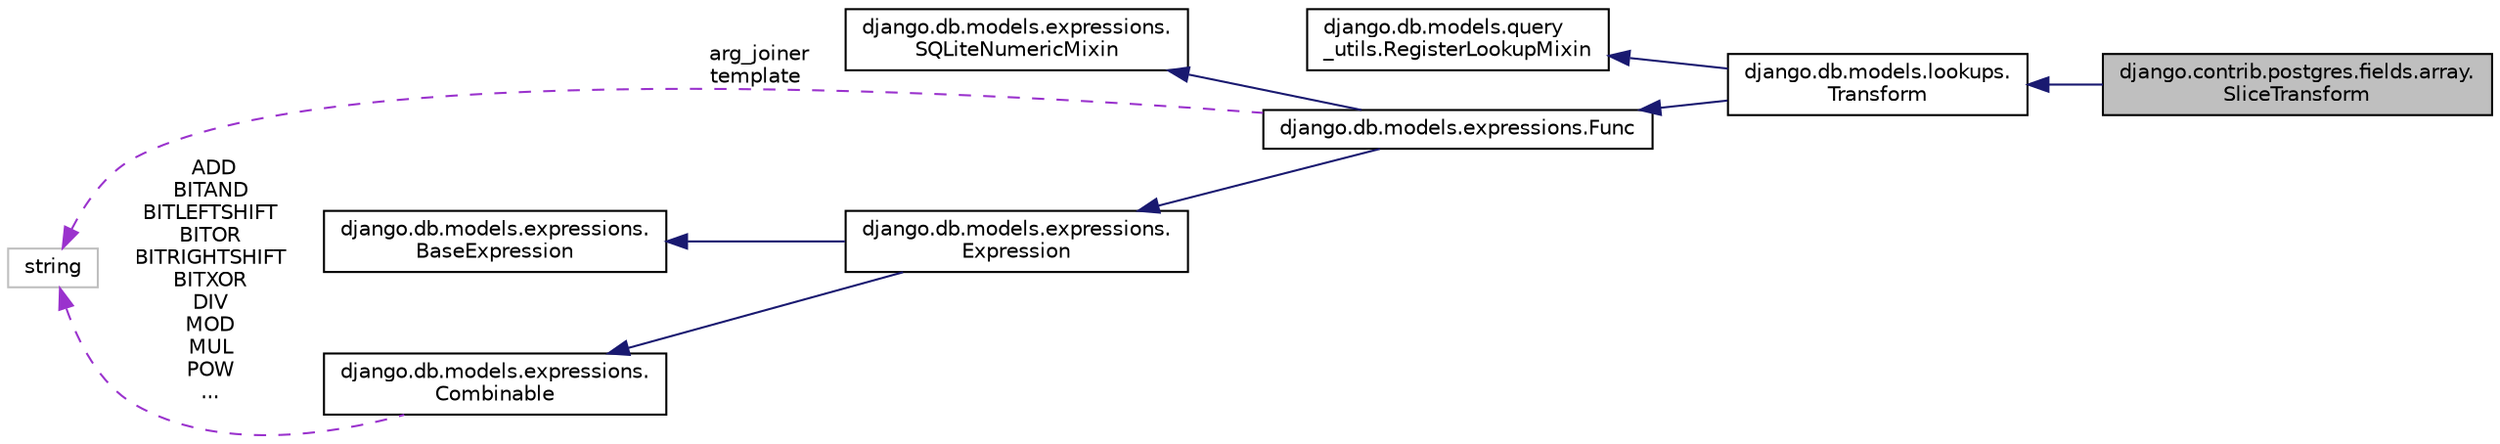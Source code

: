 digraph "django.contrib.postgres.fields.array.SliceTransform"
{
 // LATEX_PDF_SIZE
  edge [fontname="Helvetica",fontsize="10",labelfontname="Helvetica",labelfontsize="10"];
  node [fontname="Helvetica",fontsize="10",shape=record];
  rankdir="LR";
  Node1 [label="django.contrib.postgres.fields.array.\lSliceTransform",height=0.2,width=0.4,color="black", fillcolor="grey75", style="filled", fontcolor="black",tooltip=" "];
  Node2 -> Node1 [dir="back",color="midnightblue",fontsize="10",style="solid"];
  Node2 [label="django.db.models.lookups.\lTransform",height=0.2,width=0.4,color="black", fillcolor="white", style="filled",URL="$classdjango_1_1db_1_1models_1_1lookups_1_1_transform.html",tooltip=" "];
  Node3 -> Node2 [dir="back",color="midnightblue",fontsize="10",style="solid"];
  Node3 [label="django.db.models.query\l_utils.RegisterLookupMixin",height=0.2,width=0.4,color="black", fillcolor="white", style="filled",URL="$classdjango_1_1db_1_1models_1_1query__utils_1_1_register_lookup_mixin.html",tooltip=" "];
  Node4 -> Node2 [dir="back",color="midnightblue",fontsize="10",style="solid"];
  Node4 [label="django.db.models.expressions.Func",height=0.2,width=0.4,color="black", fillcolor="white", style="filled",URL="$classdjango_1_1db_1_1models_1_1expressions_1_1_func.html",tooltip=" "];
  Node5 -> Node4 [dir="back",color="midnightblue",fontsize="10",style="solid"];
  Node5 [label="django.db.models.expressions.\lSQLiteNumericMixin",height=0.2,width=0.4,color="black", fillcolor="white", style="filled",URL="$classdjango_1_1db_1_1models_1_1expressions_1_1_s_q_lite_numeric_mixin.html",tooltip=" "];
  Node6 -> Node4 [dir="back",color="midnightblue",fontsize="10",style="solid"];
  Node6 [label="django.db.models.expressions.\lExpression",height=0.2,width=0.4,color="black", fillcolor="white", style="filled",URL="$classdjango_1_1db_1_1models_1_1expressions_1_1_expression.html",tooltip=" "];
  Node7 -> Node6 [dir="back",color="midnightblue",fontsize="10",style="solid"];
  Node7 [label="django.db.models.expressions.\lBaseExpression",height=0.2,width=0.4,color="black", fillcolor="white", style="filled",URL="$classdjango_1_1db_1_1models_1_1expressions_1_1_base_expression.html",tooltip=" "];
  Node8 -> Node6 [dir="back",color="midnightblue",fontsize="10",style="solid"];
  Node8 [label="django.db.models.expressions.\lCombinable",height=0.2,width=0.4,color="black", fillcolor="white", style="filled",URL="$classdjango_1_1db_1_1models_1_1expressions_1_1_combinable.html",tooltip=" "];
  Node9 -> Node8 [dir="back",color="darkorchid3",fontsize="10",style="dashed",label=" ADD\nBITAND\nBITLEFTSHIFT\nBITOR\nBITRIGHTSHIFT\nBITXOR\nDIV\nMOD\nMUL\nPOW\n..." ];
  Node9 [label="string",height=0.2,width=0.4,color="grey75", fillcolor="white", style="filled",tooltip=" "];
  Node9 -> Node4 [dir="back",color="darkorchid3",fontsize="10",style="dashed",label=" arg_joiner\ntemplate" ];
}
